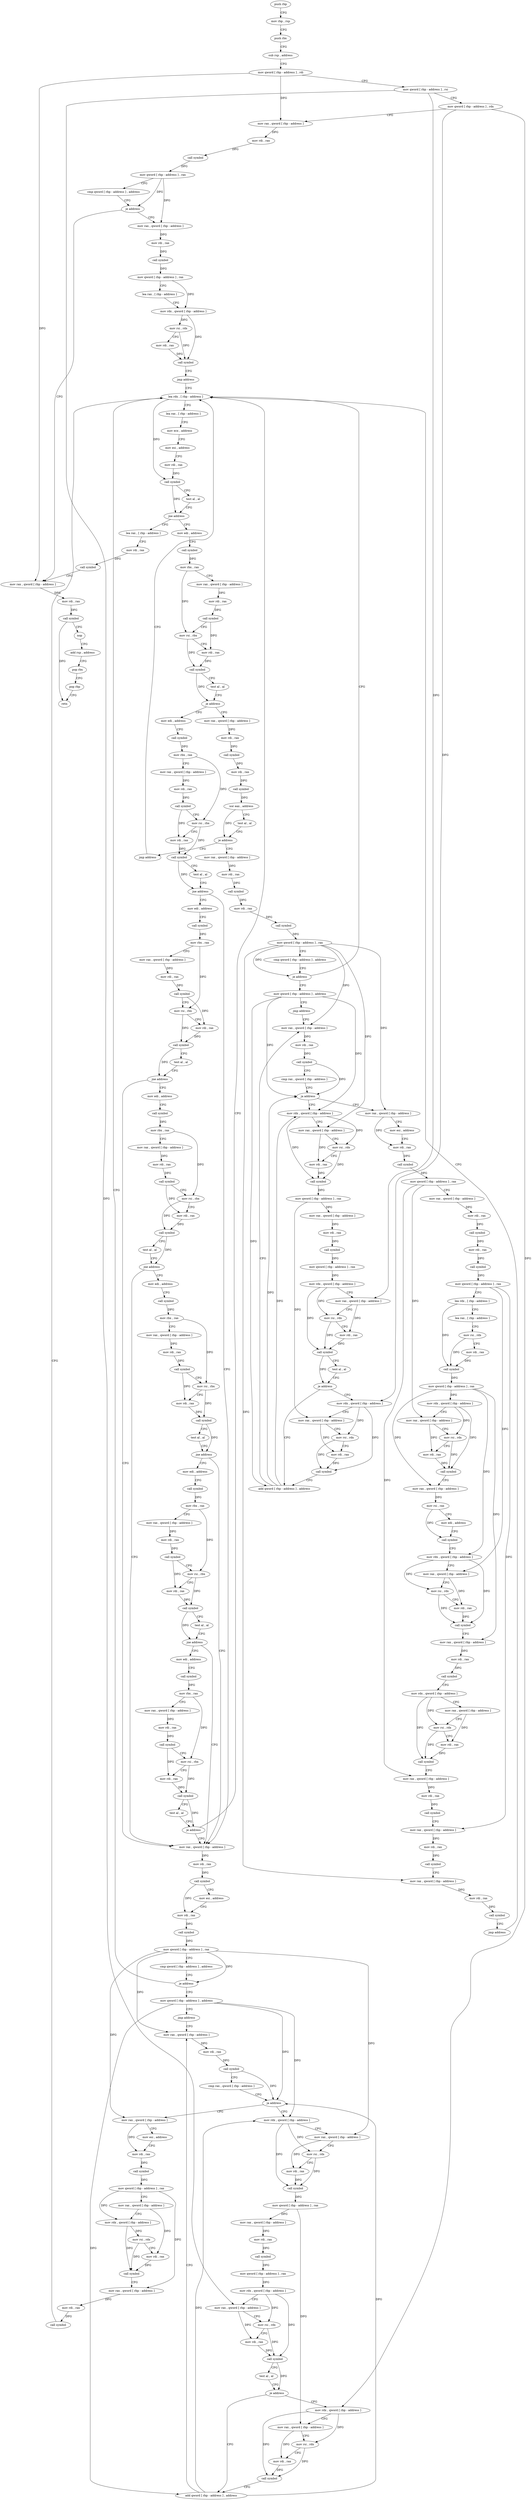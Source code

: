 digraph "func" {
"102372" [label = "push rbp" ]
"102373" [label = "mov rbp , rsp" ]
"102376" [label = "push rbx" ]
"102377" [label = "sub rsp , address" ]
"102384" [label = "mov qword [ rbp - address ] , rdi" ]
"102391" [label = "mov qword [ rbp - address ] , rsi" ]
"102398" [label = "mov qword [ rbp - address ] , rdx" ]
"102405" [label = "mov rax , qword [ rbp - address ]" ]
"102412" [label = "mov rdi , rax" ]
"102415" [label = "call symbol" ]
"102420" [label = "mov qword [ rbp - address ] , rax" ]
"102424" [label = "cmp qword [ rbp - address ] , address" ]
"102429" [label = "je address" ]
"103420" [label = "mov rax , qword [ rbp - address ]" ]
"102435" [label = "mov rax , qword [ rbp - address ]" ]
"103427" [label = "mov rdi , rax" ]
"103430" [label = "call symbol" ]
"103435" [label = "nop" ]
"103436" [label = "add rsp , address" ]
"103443" [label = "pop rbx" ]
"103444" [label = "pop rbp" ]
"103445" [label = "retn" ]
"102439" [label = "mov rdi , rax" ]
"102442" [label = "call symbol" ]
"102447" [label = "mov qword [ rbp - address ] , rax" ]
"102451" [label = "lea rax , [ rbp - address ]" ]
"102458" [label = "mov rdx , qword [ rbp - address ]" ]
"102462" [label = "mov rsi , rdx" ]
"102465" [label = "mov rdi , rax" ]
"102468" [label = "call symbol" ]
"102473" [label = "jmp address" ]
"103368" [label = "lea rdx , [ rbp - address ]" ]
"103372" [label = "lea rax , [ rbp - address ]" ]
"103379" [label = "mov ecx , address" ]
"103384" [label = "mov esi , address" ]
"103389" [label = "mov rdi , rax" ]
"103392" [label = "call symbol" ]
"103397" [label = "test al , al" ]
"103399" [label = "jne address" ]
"102478" [label = "mov edi , address" ]
"103405" [label = "lea rax , [ rbp - address ]" ]
"102483" [label = "call symbol" ]
"102488" [label = "mov rbx , rax" ]
"102491" [label = "mov rax , qword [ rbp - address ]" ]
"102495" [label = "mov rdi , rax" ]
"102498" [label = "call symbol" ]
"102503" [label = "mov rsi , rbx" ]
"102506" [label = "mov rdi , rax" ]
"102509" [label = "call symbol" ]
"102514" [label = "test al , al" ]
"102516" [label = "je address" ]
"102904" [label = "mov edi , address" ]
"102522" [label = "mov rax , qword [ rbp - address ]" ]
"103412" [label = "mov rdi , rax" ]
"103415" [label = "call symbol" ]
"102909" [label = "call symbol" ]
"102914" [label = "mov rbx , rax" ]
"102917" [label = "mov rax , qword [ rbp - address ]" ]
"102921" [label = "mov rdi , rax" ]
"102924" [label = "call symbol" ]
"102929" [label = "mov rsi , rbx" ]
"102932" [label = "mov rdi , rax" ]
"102935" [label = "call symbol" ]
"102940" [label = "test al , al" ]
"102942" [label = "jne address" ]
"103156" [label = "mov rax , qword [ rbp - address ]" ]
"102948" [label = "mov edi , address" ]
"102526" [label = "mov rdi , rax" ]
"102529" [label = "call symbol" ]
"102534" [label = "mov rdi , rax" ]
"102537" [label = "call symbol" ]
"102542" [label = "xor eax , address" ]
"102545" [label = "test al , al" ]
"102547" [label = "je address" ]
"102554" [label = "mov rax , qword [ rbp - address ]" ]
"102549" [label = "jmp address" ]
"103160" [label = "mov rdi , rax" ]
"103163" [label = "call symbol" ]
"103168" [label = "mov esi , address" ]
"103173" [label = "mov rdi , rax" ]
"103176" [label = "call symbol" ]
"103181" [label = "mov qword [ rbp - address ] , rax" ]
"103185" [label = "cmp qword [ rbp - address ] , address" ]
"103190" [label = "je address" ]
"103196" [label = "mov qword [ rbp - address ] , address" ]
"102953" [label = "call symbol" ]
"102958" [label = "mov rbx , rax" ]
"102961" [label = "mov rax , qword [ rbp - address ]" ]
"102965" [label = "mov rdi , rax" ]
"102968" [label = "call symbol" ]
"102973" [label = "mov rsi , rbx" ]
"102976" [label = "mov rdi , rax" ]
"102979" [label = "call symbol" ]
"102984" [label = "test al , al" ]
"102986" [label = "jne address" ]
"102992" [label = "mov edi , address" ]
"102558" [label = "mov rdi , rax" ]
"102561" [label = "call symbol" ]
"102566" [label = "mov rdi , rax" ]
"102569" [label = "call symbol" ]
"102574" [label = "mov qword [ rbp - address ] , rax" ]
"102578" [label = "cmp qword [ rbp - address ] , address" ]
"102583" [label = "je address" ]
"102589" [label = "mov qword [ rbp - address ] , address" ]
"103204" [label = "jmp address" ]
"103298" [label = "mov rax , qword [ rbp - address ]" ]
"102997" [label = "call symbol" ]
"103002" [label = "mov rbx , rax" ]
"103005" [label = "mov rax , qword [ rbp - address ]" ]
"103009" [label = "mov rdi , rax" ]
"103012" [label = "call symbol" ]
"103017" [label = "mov rsi , rbx" ]
"103020" [label = "mov rdi , rax" ]
"103023" [label = "call symbol" ]
"103028" [label = "test al , al" ]
"103030" [label = "jne address" ]
"103032" [label = "mov edi , address" ]
"102597" [label = "jmp address" ]
"102691" [label = "mov rax , qword [ rbp - address ]" ]
"103302" [label = "mov rdi , rax" ]
"103305" [label = "call symbol" ]
"103310" [label = "cmp rax , qword [ rbp - address ]" ]
"103314" [label = "ja address" ]
"103206" [label = "mov rdx , qword [ rbp - address ]" ]
"103316" [label = "mov rax , qword [ rbp - address ]" ]
"103037" [label = "call symbol" ]
"103042" [label = "mov rbx , rax" ]
"103045" [label = "mov rax , qword [ rbp - address ]" ]
"103049" [label = "mov rdi , rax" ]
"103052" [label = "call symbol" ]
"103057" [label = "mov rsi , rbx" ]
"103060" [label = "mov rdi , rax" ]
"103063" [label = "call symbol" ]
"103068" [label = "test al , al" ]
"103070" [label = "jne address" ]
"103072" [label = "mov edi , address" ]
"102695" [label = "mov rdi , rax" ]
"102698" [label = "call symbol" ]
"102703" [label = "cmp rax , qword [ rbp - address ]" ]
"102707" [label = "ja address" ]
"102599" [label = "mov rdx , qword [ rbp - address ]" ]
"102709" [label = "mov rax , qword [ rbp - address ]" ]
"103210" [label = "mov rax , qword [ rbp - address ]" ]
"103214" [label = "mov rsi , rdx" ]
"103217" [label = "mov rdi , rax" ]
"103220" [label = "call symbol" ]
"103225" [label = "mov qword [ rbp - address ] , rax" ]
"103229" [label = "mov rax , qword [ rbp - address ]" ]
"103233" [label = "mov rdi , rax" ]
"103236" [label = "call symbol" ]
"103241" [label = "mov qword [ rbp - address ] , rax" ]
"103245" [label = "mov rdx , qword [ rbp - address ]" ]
"103249" [label = "mov rax , qword [ rbp - address ]" ]
"103256" [label = "mov rsi , rdx" ]
"103259" [label = "mov rdi , rax" ]
"103262" [label = "call symbol" ]
"103267" [label = "test al , al" ]
"103269" [label = "je address" ]
"103293" [label = "add qword [ rbp - address ] , address" ]
"103271" [label = "mov rdx , qword [ rbp - address ]" ]
"103320" [label = "mov esi , address" ]
"103325" [label = "mov rdi , rax" ]
"103328" [label = "call symbol" ]
"103333" [label = "mov qword [ rbp - address ] , rax" ]
"103337" [label = "mov rax , qword [ rbp - address ]" ]
"103341" [label = "mov rdx , qword [ rbp - address ]" ]
"103345" [label = "mov rsi , rdx" ]
"103348" [label = "mov rdi , rax" ]
"103351" [label = "call symbol" ]
"103356" [label = "mov rax , qword [ rbp - address ]" ]
"103360" [label = "mov rdi , rax" ]
"103363" [label = "call symbol" ]
"103077" [label = "call symbol" ]
"103082" [label = "mov rbx , rax" ]
"103085" [label = "mov rax , qword [ rbp - address ]" ]
"103089" [label = "mov rdi , rax" ]
"103092" [label = "call symbol" ]
"103097" [label = "mov rsi , rbx" ]
"103100" [label = "mov rdi , rax" ]
"103103" [label = "call symbol" ]
"103108" [label = "test al , al" ]
"103110" [label = "jne address" ]
"103112" [label = "mov edi , address" ]
"102603" [label = "mov rax , qword [ rbp - address ]" ]
"102607" [label = "mov rsi , rdx" ]
"102610" [label = "mov rdi , rax" ]
"102613" [label = "call symbol" ]
"102618" [label = "mov qword [ rbp - address ] , rax" ]
"102622" [label = "mov rax , qword [ rbp - address ]" ]
"102626" [label = "mov rdi , rax" ]
"102629" [label = "call symbol" ]
"102634" [label = "mov qword [ rbp - address ] , rax" ]
"102638" [label = "mov rdx , qword [ rbp - address ]" ]
"102642" [label = "mov rax , qword [ rbp - address ]" ]
"102649" [label = "mov rsi , rdx" ]
"102652" [label = "mov rdi , rax" ]
"102655" [label = "call symbol" ]
"102660" [label = "test al , al" ]
"102662" [label = "je address" ]
"102686" [label = "add qword [ rbp - address ] , address" ]
"102664" [label = "mov rdx , qword [ rbp - address ]" ]
"102713" [label = "mov esi , address" ]
"102718" [label = "mov rdi , rax" ]
"102721" [label = "call symbol" ]
"102726" [label = "mov qword [ rbp - address ] , rax" ]
"102730" [label = "mov rax , qword [ rbp - address ]" ]
"102734" [label = "mov rdi , rax" ]
"102737" [label = "call symbol" ]
"102742" [label = "mov rdi , rax" ]
"102745" [label = "call symbol" ]
"102750" [label = "mov qword [ rbp - address ] , rax" ]
"102754" [label = "lea rdx , [ rbp - address ]" ]
"102758" [label = "lea rax , [ rbp - address ]" ]
"102762" [label = "mov rsi , rdx" ]
"102765" [label = "mov rdi , rax" ]
"102768" [label = "call symbol" ]
"102773" [label = "mov qword [ rbp - address ] , rax" ]
"102777" [label = "mov rdx , qword [ rbp - address ]" ]
"102781" [label = "mov rax , qword [ rbp - address ]" ]
"102785" [label = "mov rsi , rdx" ]
"102788" [label = "mov rdi , rax" ]
"102791" [label = "call symbol" ]
"102796" [label = "mov rax , qword [ rbp - address ]" ]
"102800" [label = "mov rsi , rax" ]
"102803" [label = "mov edi , address" ]
"102808" [label = "call symbol" ]
"102813" [label = "mov rdx , qword [ rbp - address ]" ]
"102817" [label = "mov rax , qword [ rbp - address ]" ]
"102821" [label = "mov rsi , rdx" ]
"102824" [label = "mov rdi , rax" ]
"102827" [label = "call symbol" ]
"102832" [label = "mov rax , qword [ rbp - address ]" ]
"102836" [label = "mov rdi , rax" ]
"102839" [label = "call symbol" ]
"102844" [label = "mov rdx , qword [ rbp - address ]" ]
"102848" [label = "mov rax , qword [ rbp - address ]" ]
"102852" [label = "mov rsi , rdx" ]
"102855" [label = "mov rdi , rax" ]
"102858" [label = "call symbol" ]
"102863" [label = "mov rax , qword [ rbp - address ]" ]
"102867" [label = "mov rdi , rax" ]
"102870" [label = "call symbol" ]
"102875" [label = "mov rax , qword [ rbp - address ]" ]
"102879" [label = "mov rdi , rax" ]
"102882" [label = "call symbol" ]
"102887" [label = "mov rax , qword [ rbp - address ]" ]
"102891" [label = "mov rdi , rax" ]
"102894" [label = "call symbol" ]
"102899" [label = "jmp address" ]
"103278" [label = "mov rax , qword [ rbp - address ]" ]
"103282" [label = "mov rsi , rdx" ]
"103285" [label = "mov rdi , rax" ]
"103288" [label = "call symbol" ]
"103117" [label = "call symbol" ]
"103122" [label = "mov rbx , rax" ]
"103125" [label = "mov rax , qword [ rbp - address ]" ]
"103129" [label = "mov rdi , rax" ]
"103132" [label = "call symbol" ]
"103137" [label = "mov rsi , rbx" ]
"103140" [label = "mov rdi , rax" ]
"103143" [label = "call symbol" ]
"103148" [label = "test al , al" ]
"103150" [label = "je address" ]
"102671" [label = "mov rax , qword [ rbp - address ]" ]
"102675" [label = "mov rsi , rdx" ]
"102678" [label = "mov rdi , rax" ]
"102681" [label = "call symbol" ]
"102372" -> "102373" [ label = "CFG" ]
"102373" -> "102376" [ label = "CFG" ]
"102376" -> "102377" [ label = "CFG" ]
"102377" -> "102384" [ label = "CFG" ]
"102384" -> "102391" [ label = "CFG" ]
"102384" -> "102405" [ label = "DFG" ]
"102384" -> "103420" [ label = "DFG" ]
"102391" -> "102398" [ label = "CFG" ]
"102391" -> "103249" [ label = "DFG" ]
"102391" -> "102642" [ label = "DFG" ]
"102398" -> "102405" [ label = "CFG" ]
"102398" -> "103271" [ label = "DFG" ]
"102398" -> "102664" [ label = "DFG" ]
"102405" -> "102412" [ label = "DFG" ]
"102412" -> "102415" [ label = "DFG" ]
"102415" -> "102420" [ label = "DFG" ]
"102420" -> "102424" [ label = "CFG" ]
"102420" -> "102429" [ label = "DFG" ]
"102420" -> "102435" [ label = "DFG" ]
"102424" -> "102429" [ label = "CFG" ]
"102429" -> "103420" [ label = "CFG" ]
"102429" -> "102435" [ label = "CFG" ]
"103420" -> "103427" [ label = "DFG" ]
"102435" -> "102439" [ label = "DFG" ]
"103427" -> "103430" [ label = "DFG" ]
"103430" -> "103435" [ label = "CFG" ]
"103430" -> "103445" [ label = "DFG" ]
"103435" -> "103436" [ label = "CFG" ]
"103436" -> "103443" [ label = "CFG" ]
"103443" -> "103444" [ label = "CFG" ]
"103444" -> "103445" [ label = "CFG" ]
"102439" -> "102442" [ label = "DFG" ]
"102442" -> "102447" [ label = "DFG" ]
"102447" -> "102451" [ label = "CFG" ]
"102447" -> "102458" [ label = "DFG" ]
"102451" -> "102458" [ label = "CFG" ]
"102458" -> "102462" [ label = "DFG" ]
"102458" -> "102468" [ label = "DFG" ]
"102462" -> "102465" [ label = "CFG" ]
"102462" -> "102468" [ label = "DFG" ]
"102465" -> "102468" [ label = "DFG" ]
"102468" -> "102473" [ label = "CFG" ]
"102473" -> "103368" [ label = "CFG" ]
"103368" -> "103372" [ label = "CFG" ]
"103368" -> "103392" [ label = "DFG" ]
"103372" -> "103379" [ label = "CFG" ]
"103379" -> "103384" [ label = "CFG" ]
"103384" -> "103389" [ label = "CFG" ]
"103389" -> "103392" [ label = "DFG" ]
"103392" -> "103397" [ label = "CFG" ]
"103392" -> "103399" [ label = "DFG" ]
"103397" -> "103399" [ label = "CFG" ]
"103399" -> "102478" [ label = "CFG" ]
"103399" -> "103405" [ label = "CFG" ]
"102478" -> "102483" [ label = "CFG" ]
"103405" -> "103412" [ label = "CFG" ]
"102483" -> "102488" [ label = "DFG" ]
"102488" -> "102491" [ label = "CFG" ]
"102488" -> "102503" [ label = "DFG" ]
"102491" -> "102495" [ label = "DFG" ]
"102495" -> "102498" [ label = "DFG" ]
"102498" -> "102503" [ label = "CFG" ]
"102498" -> "102506" [ label = "DFG" ]
"102503" -> "102506" [ label = "CFG" ]
"102503" -> "102509" [ label = "DFG" ]
"102506" -> "102509" [ label = "DFG" ]
"102509" -> "102514" [ label = "CFG" ]
"102509" -> "102516" [ label = "DFG" ]
"102514" -> "102516" [ label = "CFG" ]
"102516" -> "102904" [ label = "CFG" ]
"102516" -> "102522" [ label = "CFG" ]
"102904" -> "102909" [ label = "CFG" ]
"102522" -> "102526" [ label = "DFG" ]
"103412" -> "103415" [ label = "DFG" ]
"103415" -> "103420" [ label = "CFG" ]
"102909" -> "102914" [ label = "DFG" ]
"102914" -> "102917" [ label = "CFG" ]
"102914" -> "102929" [ label = "DFG" ]
"102917" -> "102921" [ label = "DFG" ]
"102921" -> "102924" [ label = "DFG" ]
"102924" -> "102929" [ label = "CFG" ]
"102924" -> "102932" [ label = "DFG" ]
"102929" -> "102932" [ label = "CFG" ]
"102929" -> "102935" [ label = "DFG" ]
"102932" -> "102935" [ label = "DFG" ]
"102935" -> "102940" [ label = "CFG" ]
"102935" -> "102942" [ label = "DFG" ]
"102940" -> "102942" [ label = "CFG" ]
"102942" -> "103156" [ label = "CFG" ]
"102942" -> "102948" [ label = "CFG" ]
"103156" -> "103160" [ label = "DFG" ]
"102948" -> "102953" [ label = "CFG" ]
"102526" -> "102529" [ label = "DFG" ]
"102529" -> "102534" [ label = "DFG" ]
"102534" -> "102537" [ label = "DFG" ]
"102537" -> "102542" [ label = "DFG" ]
"102542" -> "102545" [ label = "CFG" ]
"102542" -> "102547" [ label = "DFG" ]
"102545" -> "102547" [ label = "CFG" ]
"102547" -> "102554" [ label = "CFG" ]
"102547" -> "102549" [ label = "CFG" ]
"102554" -> "102558" [ label = "DFG" ]
"102549" -> "103368" [ label = "CFG" ]
"103160" -> "103163" [ label = "DFG" ]
"103163" -> "103168" [ label = "CFG" ]
"103163" -> "103173" [ label = "DFG" ]
"103168" -> "103173" [ label = "CFG" ]
"103173" -> "103176" [ label = "DFG" ]
"103176" -> "103181" [ label = "DFG" ]
"103181" -> "103185" [ label = "CFG" ]
"103181" -> "103190" [ label = "DFG" ]
"103181" -> "103298" [ label = "DFG" ]
"103181" -> "103210" [ label = "DFG" ]
"103181" -> "103316" [ label = "DFG" ]
"103185" -> "103190" [ label = "CFG" ]
"103190" -> "103368" [ label = "CFG" ]
"103190" -> "103196" [ label = "CFG" ]
"103196" -> "103204" [ label = "CFG" ]
"103196" -> "103314" [ label = "DFG" ]
"103196" -> "103206" [ label = "DFG" ]
"103196" -> "103293" [ label = "DFG" ]
"102953" -> "102958" [ label = "DFG" ]
"102958" -> "102961" [ label = "CFG" ]
"102958" -> "102973" [ label = "DFG" ]
"102961" -> "102965" [ label = "DFG" ]
"102965" -> "102968" [ label = "DFG" ]
"102968" -> "102973" [ label = "CFG" ]
"102968" -> "102976" [ label = "DFG" ]
"102973" -> "102976" [ label = "CFG" ]
"102973" -> "102979" [ label = "DFG" ]
"102976" -> "102979" [ label = "DFG" ]
"102979" -> "102984" [ label = "CFG" ]
"102979" -> "102986" [ label = "DFG" ]
"102984" -> "102986" [ label = "CFG" ]
"102986" -> "103156" [ label = "CFG" ]
"102986" -> "102992" [ label = "CFG" ]
"102992" -> "102997" [ label = "CFG" ]
"102558" -> "102561" [ label = "DFG" ]
"102561" -> "102566" [ label = "DFG" ]
"102566" -> "102569" [ label = "DFG" ]
"102569" -> "102574" [ label = "DFG" ]
"102574" -> "102578" [ label = "CFG" ]
"102574" -> "102583" [ label = "DFG" ]
"102574" -> "102691" [ label = "DFG" ]
"102574" -> "102603" [ label = "DFG" ]
"102574" -> "102709" [ label = "DFG" ]
"102574" -> "102887" [ label = "DFG" ]
"102578" -> "102583" [ label = "CFG" ]
"102583" -> "103368" [ label = "CFG" ]
"102583" -> "102589" [ label = "CFG" ]
"102589" -> "102597" [ label = "CFG" ]
"102589" -> "102707" [ label = "DFG" ]
"102589" -> "102599" [ label = "DFG" ]
"102589" -> "102686" [ label = "DFG" ]
"103204" -> "103298" [ label = "CFG" ]
"103298" -> "103302" [ label = "DFG" ]
"102997" -> "103002" [ label = "DFG" ]
"103002" -> "103005" [ label = "CFG" ]
"103002" -> "103017" [ label = "DFG" ]
"103005" -> "103009" [ label = "DFG" ]
"103009" -> "103012" [ label = "DFG" ]
"103012" -> "103017" [ label = "CFG" ]
"103012" -> "103020" [ label = "DFG" ]
"103017" -> "103020" [ label = "CFG" ]
"103017" -> "103023" [ label = "DFG" ]
"103020" -> "103023" [ label = "DFG" ]
"103023" -> "103028" [ label = "CFG" ]
"103023" -> "103030" [ label = "DFG" ]
"103028" -> "103030" [ label = "CFG" ]
"103030" -> "103156" [ label = "CFG" ]
"103030" -> "103032" [ label = "CFG" ]
"103032" -> "103037" [ label = "CFG" ]
"102597" -> "102691" [ label = "CFG" ]
"102691" -> "102695" [ label = "DFG" ]
"103302" -> "103305" [ label = "DFG" ]
"103305" -> "103310" [ label = "CFG" ]
"103305" -> "103314" [ label = "DFG" ]
"103310" -> "103314" [ label = "CFG" ]
"103314" -> "103206" [ label = "CFG" ]
"103314" -> "103316" [ label = "CFG" ]
"103206" -> "103210" [ label = "CFG" ]
"103206" -> "103214" [ label = "DFG" ]
"103206" -> "103220" [ label = "DFG" ]
"103316" -> "103320" [ label = "CFG" ]
"103316" -> "103325" [ label = "DFG" ]
"103037" -> "103042" [ label = "DFG" ]
"103042" -> "103045" [ label = "CFG" ]
"103042" -> "103057" [ label = "DFG" ]
"103045" -> "103049" [ label = "DFG" ]
"103049" -> "103052" [ label = "DFG" ]
"103052" -> "103057" [ label = "CFG" ]
"103052" -> "103060" [ label = "DFG" ]
"103057" -> "103060" [ label = "CFG" ]
"103057" -> "103063" [ label = "DFG" ]
"103060" -> "103063" [ label = "DFG" ]
"103063" -> "103068" [ label = "CFG" ]
"103063" -> "103070" [ label = "DFG" ]
"103068" -> "103070" [ label = "CFG" ]
"103070" -> "103156" [ label = "CFG" ]
"103070" -> "103072" [ label = "CFG" ]
"103072" -> "103077" [ label = "CFG" ]
"102695" -> "102698" [ label = "DFG" ]
"102698" -> "102703" [ label = "CFG" ]
"102698" -> "102707" [ label = "DFG" ]
"102703" -> "102707" [ label = "CFG" ]
"102707" -> "102599" [ label = "CFG" ]
"102707" -> "102709" [ label = "CFG" ]
"102599" -> "102603" [ label = "CFG" ]
"102599" -> "102607" [ label = "DFG" ]
"102599" -> "102613" [ label = "DFG" ]
"102709" -> "102713" [ label = "CFG" ]
"102709" -> "102718" [ label = "DFG" ]
"103210" -> "103214" [ label = "CFG" ]
"103210" -> "103217" [ label = "DFG" ]
"103214" -> "103217" [ label = "CFG" ]
"103214" -> "103220" [ label = "DFG" ]
"103217" -> "103220" [ label = "DFG" ]
"103220" -> "103225" [ label = "DFG" ]
"103225" -> "103229" [ label = "DFG" ]
"103225" -> "103278" [ label = "DFG" ]
"103229" -> "103233" [ label = "DFG" ]
"103233" -> "103236" [ label = "DFG" ]
"103236" -> "103241" [ label = "DFG" ]
"103241" -> "103245" [ label = "DFG" ]
"103245" -> "103249" [ label = "CFG" ]
"103245" -> "103256" [ label = "DFG" ]
"103245" -> "103262" [ label = "DFG" ]
"103249" -> "103256" [ label = "CFG" ]
"103249" -> "103259" [ label = "DFG" ]
"103256" -> "103259" [ label = "CFG" ]
"103256" -> "103262" [ label = "DFG" ]
"103259" -> "103262" [ label = "DFG" ]
"103262" -> "103267" [ label = "CFG" ]
"103262" -> "103269" [ label = "DFG" ]
"103267" -> "103269" [ label = "CFG" ]
"103269" -> "103293" [ label = "CFG" ]
"103269" -> "103271" [ label = "CFG" ]
"103293" -> "103298" [ label = "CFG" ]
"103293" -> "103314" [ label = "DFG" ]
"103293" -> "103206" [ label = "DFG" ]
"103271" -> "103278" [ label = "CFG" ]
"103271" -> "103282" [ label = "DFG" ]
"103271" -> "103288" [ label = "DFG" ]
"103320" -> "103325" [ label = "CFG" ]
"103325" -> "103328" [ label = "DFG" ]
"103328" -> "103333" [ label = "DFG" ]
"103333" -> "103337" [ label = "CFG" ]
"103333" -> "103341" [ label = "DFG" ]
"103333" -> "103356" [ label = "DFG" ]
"103337" -> "103341" [ label = "CFG" ]
"103337" -> "103348" [ label = "DFG" ]
"103341" -> "103345" [ label = "DFG" ]
"103341" -> "103351" [ label = "DFG" ]
"103345" -> "103348" [ label = "CFG" ]
"103345" -> "103351" [ label = "DFG" ]
"103348" -> "103351" [ label = "DFG" ]
"103351" -> "103356" [ label = "CFG" ]
"103356" -> "103360" [ label = "DFG" ]
"103360" -> "103363" [ label = "DFG" ]
"103363" -> "103368" [ label = "CFG" ]
"103077" -> "103082" [ label = "DFG" ]
"103082" -> "103085" [ label = "CFG" ]
"103082" -> "103097" [ label = "DFG" ]
"103085" -> "103089" [ label = "DFG" ]
"103089" -> "103092" [ label = "DFG" ]
"103092" -> "103097" [ label = "CFG" ]
"103092" -> "103100" [ label = "DFG" ]
"103097" -> "103100" [ label = "CFG" ]
"103097" -> "103103" [ label = "DFG" ]
"103100" -> "103103" [ label = "DFG" ]
"103103" -> "103108" [ label = "CFG" ]
"103103" -> "103110" [ label = "DFG" ]
"103108" -> "103110" [ label = "CFG" ]
"103110" -> "103156" [ label = "CFG" ]
"103110" -> "103112" [ label = "CFG" ]
"103112" -> "103117" [ label = "CFG" ]
"102603" -> "102607" [ label = "CFG" ]
"102603" -> "102610" [ label = "DFG" ]
"102607" -> "102610" [ label = "CFG" ]
"102607" -> "102613" [ label = "DFG" ]
"102610" -> "102613" [ label = "DFG" ]
"102613" -> "102618" [ label = "DFG" ]
"102618" -> "102622" [ label = "DFG" ]
"102618" -> "102671" [ label = "DFG" ]
"102622" -> "102626" [ label = "DFG" ]
"102626" -> "102629" [ label = "DFG" ]
"102629" -> "102634" [ label = "DFG" ]
"102634" -> "102638" [ label = "DFG" ]
"102638" -> "102642" [ label = "CFG" ]
"102638" -> "102649" [ label = "DFG" ]
"102638" -> "102655" [ label = "DFG" ]
"102642" -> "102649" [ label = "CFG" ]
"102642" -> "102652" [ label = "DFG" ]
"102649" -> "102652" [ label = "CFG" ]
"102649" -> "102655" [ label = "DFG" ]
"102652" -> "102655" [ label = "DFG" ]
"102655" -> "102660" [ label = "CFG" ]
"102655" -> "102662" [ label = "DFG" ]
"102660" -> "102662" [ label = "CFG" ]
"102662" -> "102686" [ label = "CFG" ]
"102662" -> "102664" [ label = "CFG" ]
"102686" -> "102691" [ label = "CFG" ]
"102686" -> "102707" [ label = "DFG" ]
"102686" -> "102599" [ label = "DFG" ]
"102664" -> "102671" [ label = "CFG" ]
"102664" -> "102675" [ label = "DFG" ]
"102664" -> "102681" [ label = "DFG" ]
"102713" -> "102718" [ label = "CFG" ]
"102718" -> "102721" [ label = "DFG" ]
"102721" -> "102726" [ label = "DFG" ]
"102726" -> "102730" [ label = "CFG" ]
"102726" -> "102781" [ label = "DFG" ]
"102726" -> "102863" [ label = "DFG" ]
"102730" -> "102734" [ label = "DFG" ]
"102734" -> "102737" [ label = "DFG" ]
"102737" -> "102742" [ label = "DFG" ]
"102742" -> "102745" [ label = "DFG" ]
"102745" -> "102750" [ label = "DFG" ]
"102750" -> "102754" [ label = "CFG" ]
"102750" -> "102817" [ label = "DFG" ]
"102750" -> "102875" [ label = "DFG" ]
"102754" -> "102758" [ label = "CFG" ]
"102754" -> "102768" [ label = "DFG" ]
"102758" -> "102762" [ label = "CFG" ]
"102762" -> "102765" [ label = "CFG" ]
"102762" -> "102768" [ label = "DFG" ]
"102765" -> "102768" [ label = "DFG" ]
"102768" -> "102773" [ label = "DFG" ]
"102773" -> "102777" [ label = "DFG" ]
"102773" -> "102796" [ label = "DFG" ]
"102773" -> "102813" [ label = "DFG" ]
"102773" -> "102832" [ label = "DFG" ]
"102777" -> "102781" [ label = "CFG" ]
"102777" -> "102785" [ label = "DFG" ]
"102777" -> "102791" [ label = "DFG" ]
"102781" -> "102785" [ label = "CFG" ]
"102781" -> "102788" [ label = "DFG" ]
"102785" -> "102788" [ label = "CFG" ]
"102785" -> "102791" [ label = "DFG" ]
"102788" -> "102791" [ label = "DFG" ]
"102791" -> "102796" [ label = "CFG" ]
"102796" -> "102800" [ label = "DFG" ]
"102800" -> "102803" [ label = "CFG" ]
"102800" -> "102808" [ label = "DFG" ]
"102803" -> "102808" [ label = "CFG" ]
"102808" -> "102813" [ label = "CFG" ]
"102813" -> "102817" [ label = "CFG" ]
"102813" -> "102821" [ label = "DFG" ]
"102813" -> "102827" [ label = "DFG" ]
"102817" -> "102821" [ label = "CFG" ]
"102817" -> "102824" [ label = "DFG" ]
"102821" -> "102824" [ label = "CFG" ]
"102821" -> "102827" [ label = "DFG" ]
"102824" -> "102827" [ label = "DFG" ]
"102827" -> "102832" [ label = "CFG" ]
"102832" -> "102836" [ label = "DFG" ]
"102836" -> "102839" [ label = "DFG" ]
"102839" -> "102844" [ label = "CFG" ]
"102844" -> "102848" [ label = "CFG" ]
"102844" -> "102852" [ label = "DFG" ]
"102844" -> "102858" [ label = "DFG" ]
"102848" -> "102852" [ label = "CFG" ]
"102848" -> "102855" [ label = "DFG" ]
"102852" -> "102855" [ label = "CFG" ]
"102852" -> "102858" [ label = "DFG" ]
"102855" -> "102858" [ label = "DFG" ]
"102858" -> "102863" [ label = "CFG" ]
"102863" -> "102867" [ label = "DFG" ]
"102867" -> "102870" [ label = "DFG" ]
"102870" -> "102875" [ label = "CFG" ]
"102875" -> "102879" [ label = "DFG" ]
"102879" -> "102882" [ label = "DFG" ]
"102882" -> "102887" [ label = "CFG" ]
"102887" -> "102891" [ label = "DFG" ]
"102891" -> "102894" [ label = "DFG" ]
"102894" -> "102899" [ label = "CFG" ]
"102899" -> "103368" [ label = "CFG" ]
"103278" -> "103282" [ label = "CFG" ]
"103278" -> "103285" [ label = "DFG" ]
"103282" -> "103285" [ label = "CFG" ]
"103282" -> "103288" [ label = "DFG" ]
"103285" -> "103288" [ label = "DFG" ]
"103288" -> "103293" [ label = "CFG" ]
"103117" -> "103122" [ label = "DFG" ]
"103122" -> "103125" [ label = "CFG" ]
"103122" -> "103137" [ label = "DFG" ]
"103125" -> "103129" [ label = "DFG" ]
"103129" -> "103132" [ label = "DFG" ]
"103132" -> "103137" [ label = "CFG" ]
"103132" -> "103140" [ label = "DFG" ]
"103137" -> "103140" [ label = "CFG" ]
"103137" -> "103143" [ label = "DFG" ]
"103140" -> "103143" [ label = "DFG" ]
"103143" -> "103148" [ label = "CFG" ]
"103143" -> "103150" [ label = "DFG" ]
"103148" -> "103150" [ label = "CFG" ]
"103150" -> "103368" [ label = "CFG" ]
"103150" -> "103156" [ label = "CFG" ]
"102671" -> "102675" [ label = "CFG" ]
"102671" -> "102678" [ label = "DFG" ]
"102675" -> "102678" [ label = "CFG" ]
"102675" -> "102681" [ label = "DFG" ]
"102678" -> "102681" [ label = "DFG" ]
"102681" -> "102686" [ label = "CFG" ]
}
